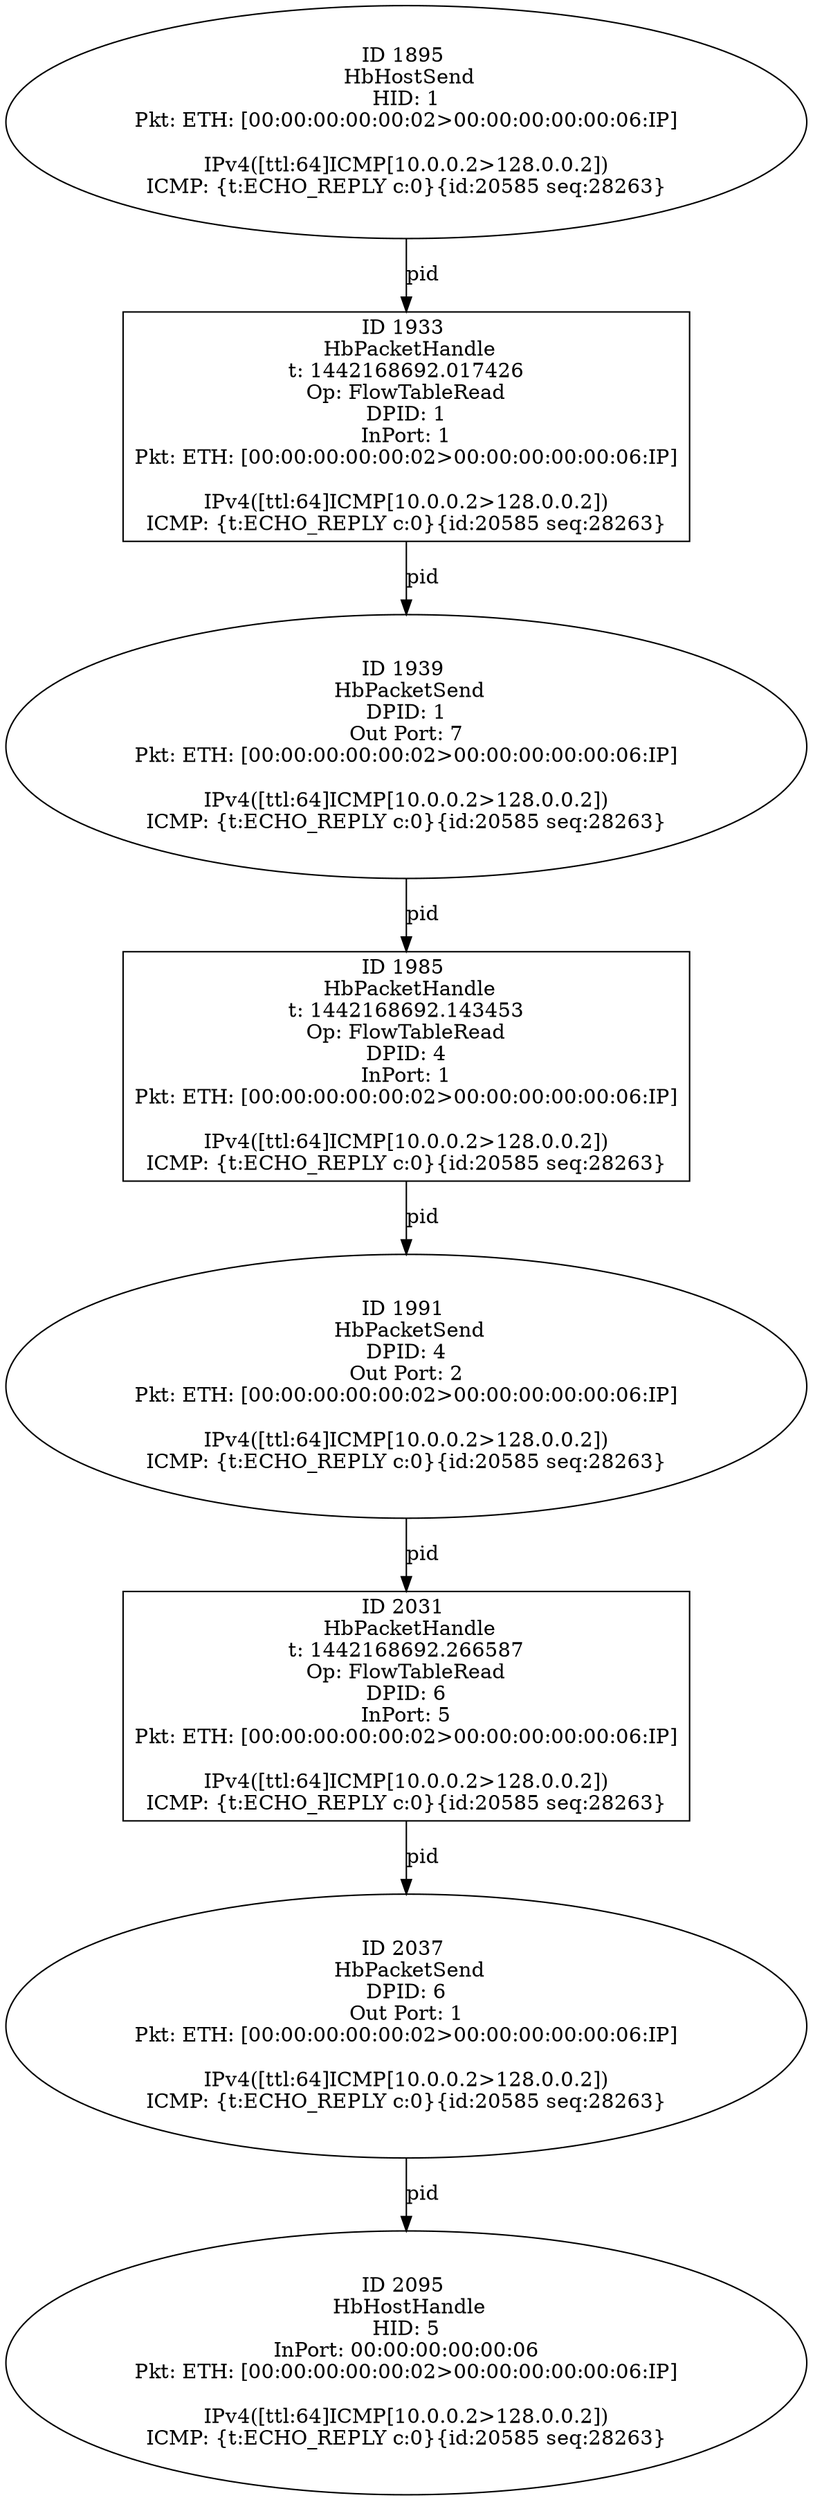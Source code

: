 strict digraph G {
1985 [shape=box, event=<hb_events.HbPacketHandle object at 0x107386310>, label="ID 1985 
 HbPacketHandle
t: 1442168692.143453
Op: FlowTableRead
DPID: 4
InPort: 1
Pkt: ETH: [00:00:00:00:00:02>00:00:00:00:00:06:IP]

IPv4([ttl:64]ICMP[10.0.0.2>128.0.0.2])
ICMP: {t:ECHO_REPLY c:0}{id:20585 seq:28263}"];
1895 [shape=oval, event=<hb_events.HbHostSend object at 0x10733e790>, label="ID 1895 
 HbHostSend
HID: 1
Pkt: ETH: [00:00:00:00:00:02>00:00:00:00:00:06:IP]

IPv4([ttl:64]ICMP[10.0.0.2>128.0.0.2])
ICMP: {t:ECHO_REPLY c:0}{id:20585 seq:28263}"];
1991 [shape=oval, event=<hb_events.HbPacketSend object at 0x107397410>, label="ID 1991 
 HbPacketSend
DPID: 4
Out Port: 2
Pkt: ETH: [00:00:00:00:00:02>00:00:00:00:00:06:IP]

IPv4([ttl:64]ICMP[10.0.0.2>128.0.0.2])
ICMP: {t:ECHO_REPLY c:0}{id:20585 seq:28263}"];
1933 [shape=box, event=<hb_events.HbPacketHandle object at 0x107361290>, label="ID 1933 
 HbPacketHandle
t: 1442168692.017426
Op: FlowTableRead
DPID: 1
InPort: 1
Pkt: ETH: [00:00:00:00:00:02>00:00:00:00:00:06:IP]

IPv4([ttl:64]ICMP[10.0.0.2>128.0.0.2])
ICMP: {t:ECHO_REPLY c:0}{id:20585 seq:28263}"];
2031 [shape=box, event=<hb_events.HbPacketHandle object at 0x1073b6910>, label="ID 2031 
 HbPacketHandle
t: 1442168692.266587
Op: FlowTableRead
DPID: 6
InPort: 5
Pkt: ETH: [00:00:00:00:00:02>00:00:00:00:00:06:IP]

IPv4([ttl:64]ICMP[10.0.0.2>128.0.0.2])
ICMP: {t:ECHO_REPLY c:0}{id:20585 seq:28263}"];
1939 [shape=oval, event=<hb_events.HbPacketSend object at 0x107361650>, label="ID 1939 
 HbPacketSend
DPID: 1
Out Port: 7
Pkt: ETH: [00:00:00:00:00:02>00:00:00:00:00:06:IP]

IPv4([ttl:64]ICMP[10.0.0.2>128.0.0.2])
ICMP: {t:ECHO_REPLY c:0}{id:20585 seq:28263}"];
2037 [shape=oval, event=<hb_events.HbPacketSend object at 0x1073b6d50>, label="ID 2037 
 HbPacketSend
DPID: 6
Out Port: 1
Pkt: ETH: [00:00:00:00:00:02>00:00:00:00:00:06:IP]

IPv4([ttl:64]ICMP[10.0.0.2>128.0.0.2])
ICMP: {t:ECHO_REPLY c:0}{id:20585 seq:28263}"];
2095 [shape=oval, event=<hb_events.HbHostHandle object at 0x1073ea350>, label="ID 2095 
 HbHostHandle
HID: 5
InPort: 00:00:00:00:00:06
Pkt: ETH: [00:00:00:00:00:02>00:00:00:00:00:06:IP]

IPv4([ttl:64]ICMP[10.0.0.2>128.0.0.2])
ICMP: {t:ECHO_REPLY c:0}{id:20585 seq:28263}"];
1985 -> 1991  [rel=pid, label=pid];
1991 -> 2031  [rel=pid, label=pid];
1895 -> 1933  [rel=pid, label=pid];
1933 -> 1939  [rel=pid, label=pid];
2031 -> 2037  [rel=pid, label=pid];
1939 -> 1985  [rel=pid, label=pid];
2037 -> 2095  [rel=pid, label=pid];
}
